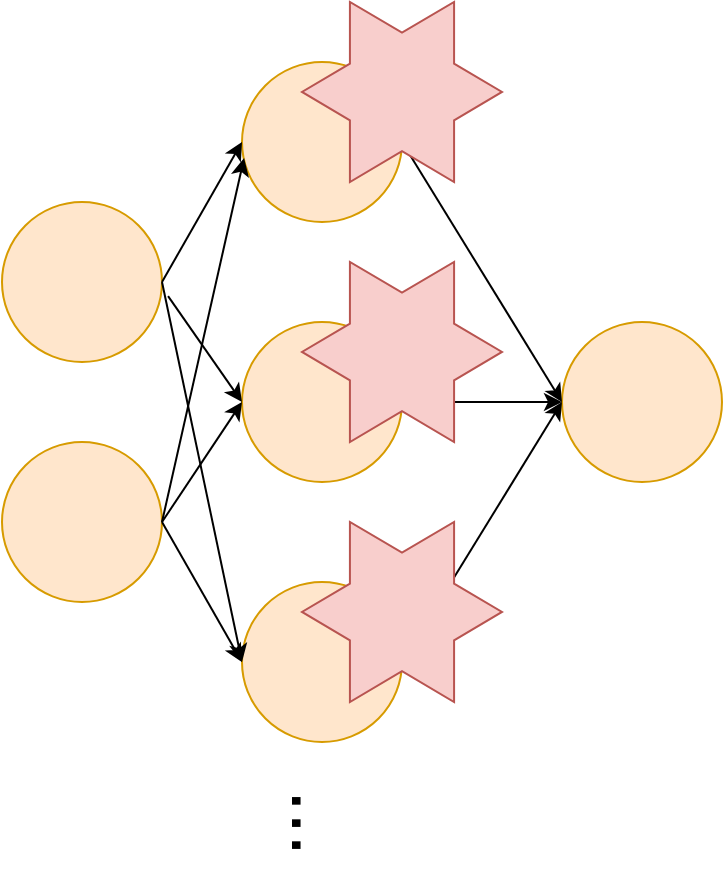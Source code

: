 <mxfile version="14.6.3" type="device"><diagram id="ttAieuZftsAjZl1llR_p" name="Page-1"><mxGraphModel dx="1055" dy="770" grid="1" gridSize="10" guides="1" tooltips="1" connect="1" arrows="1" fold="1" page="1" pageScale="1" pageWidth="850" pageHeight="1100" math="0" shadow="0"><root><mxCell id="0"/><mxCell id="1" parent="0"/><mxCell id="WNfftwQSfES2vjyUPYi8-1" value="" style="ellipse;whiteSpace=wrap;html=1;aspect=fixed;fillColor=#ffe6cc;strokeColor=#d79b00;" vertex="1" parent="1"><mxGeometry x="600" y="300" width="80" height="80" as="geometry"/></mxCell><mxCell id="WNfftwQSfES2vjyUPYi8-4" value="" style="ellipse;whiteSpace=wrap;html=1;aspect=fixed;fillColor=#ffe6cc;strokeColor=#d79b00;" vertex="1" parent="1"><mxGeometry x="440" y="430" width="80" height="80" as="geometry"/></mxCell><mxCell id="WNfftwQSfES2vjyUPYi8-5" value="" style="ellipse;whiteSpace=wrap;html=1;aspect=fixed;fillColor=#ffe6cc;strokeColor=#d79b00;" vertex="1" parent="1"><mxGeometry x="440" y="300" width="80" height="80" as="geometry"/></mxCell><mxCell id="WNfftwQSfES2vjyUPYi8-6" value="" style="ellipse;whiteSpace=wrap;html=1;aspect=fixed;fillColor=#ffe6cc;strokeColor=#d79b00;" vertex="1" parent="1"><mxGeometry x="440" y="170" width="80" height="80" as="geometry"/></mxCell><mxCell id="WNfftwQSfES2vjyUPYi8-11" value="" style="ellipse;whiteSpace=wrap;html=1;aspect=fixed;fillColor=#ffe6cc;strokeColor=#d79b00;" vertex="1" parent="1"><mxGeometry x="320" y="360" width="80" height="80" as="geometry"/></mxCell><mxCell id="WNfftwQSfES2vjyUPYi8-12" value="" style="ellipse;whiteSpace=wrap;html=1;aspect=fixed;fillColor=#ffe6cc;strokeColor=#d79b00;" vertex="1" parent="1"><mxGeometry x="320" y="240" width="80" height="80" as="geometry"/></mxCell><mxCell id="WNfftwQSfES2vjyUPYi8-28" value="" style="endArrow=classic;html=1;" edge="1" parent="1"><mxGeometry width="50" height="50" relative="1" as="geometry"><mxPoint x="400" y="280" as="sourcePoint"/><mxPoint x="440" y="470" as="targetPoint"/></mxGeometry></mxCell><mxCell id="WNfftwQSfES2vjyUPYi8-30" value="" style="endArrow=classic;html=1;exitX=1;exitY=0.5;exitDx=0;exitDy=0;entryX=0;entryY=0.5;entryDx=0;entryDy=0;" edge="1" parent="1" source="WNfftwQSfES2vjyUPYi8-12"><mxGeometry width="50" height="50" relative="1" as="geometry"><mxPoint x="370" y="65" as="sourcePoint"/><mxPoint x="440" y="210" as="targetPoint"/></mxGeometry></mxCell><mxCell id="WNfftwQSfES2vjyUPYi8-32" value="" style="endArrow=classic;html=1;entryX=0;entryY=0.5;entryDx=0;entryDy=0;" edge="1" parent="1"><mxGeometry width="50" height="50" relative="1" as="geometry"><mxPoint x="400" y="400" as="sourcePoint"/><mxPoint x="440" y="470" as="targetPoint"/></mxGeometry></mxCell><mxCell id="WNfftwQSfES2vjyUPYi8-33" value="" style="endArrow=classic;html=1;exitX=1;exitY=0.5;exitDx=0;exitDy=0;entryX=0;entryY=0.5;entryDx=0;entryDy=0;" edge="1" parent="1" source="WNfftwQSfES2vjyUPYi8-11"><mxGeometry width="50" height="50" relative="1" as="geometry"><mxPoint x="260" y="465" as="sourcePoint"/><mxPoint x="440" y="340" as="targetPoint"/></mxGeometry></mxCell><mxCell id="WNfftwQSfES2vjyUPYi8-34" value="" style="endArrow=classic;html=1;entryX=0.013;entryY=0.6;entryDx=0;entryDy=0;entryPerimeter=0;" edge="1" parent="1"><mxGeometry width="50" height="50" relative="1" as="geometry"><mxPoint x="400" y="400" as="sourcePoint"/><mxPoint x="441.04" y="218" as="targetPoint"/></mxGeometry></mxCell><mxCell id="WNfftwQSfES2vjyUPYi8-36" value="" style="endArrow=classic;html=1;entryX=0;entryY=0.5;entryDx=0;entryDy=0;exitX=1.038;exitY=0.588;exitDx=0;exitDy=0;exitPerimeter=0;" edge="1" parent="1" source="WNfftwQSfES2vjyUPYi8-12"><mxGeometry width="50" height="50" relative="1" as="geometry"><mxPoint x="330" y="280" as="sourcePoint"/><mxPoint x="440" y="340" as="targetPoint"/></mxGeometry></mxCell><mxCell id="WNfftwQSfES2vjyUPYi8-47" value="" style="endArrow=classic;html=1;entryX=0;entryY=0.5;entryDx=0;entryDy=0;exitX=1;exitY=0.5;exitDx=0;exitDy=0;" edge="1" parent="1" source="WNfftwQSfES2vjyUPYi8-5" target="WNfftwQSfES2vjyUPYi8-1"><mxGeometry width="50" height="50" relative="1" as="geometry"><mxPoint x="780" y="330" as="sourcePoint"/><mxPoint x="821.04" y="138" as="targetPoint"/></mxGeometry></mxCell><mxCell id="WNfftwQSfES2vjyUPYi8-49" value="" style="endArrow=classic;html=1;entryX=0;entryY=0.5;entryDx=0;entryDy=0;exitX=1;exitY=0.5;exitDx=0;exitDy=0;" edge="1" parent="1" source="WNfftwQSfES2vjyUPYi8-4" target="WNfftwQSfES2vjyUPYi8-1"><mxGeometry width="50" height="50" relative="1" as="geometry"><mxPoint x="780" y="330" as="sourcePoint"/><mxPoint x="821.04" y="138" as="targetPoint"/></mxGeometry></mxCell><mxCell id="WNfftwQSfES2vjyUPYi8-50" value="" style="endArrow=classic;html=1;entryX=0;entryY=0.5;entryDx=0;entryDy=0;exitX=1;exitY=0.5;exitDx=0;exitDy=0;" edge="1" parent="1" source="WNfftwQSfES2vjyUPYi8-6" target="WNfftwQSfES2vjyUPYi8-1"><mxGeometry width="50" height="50" relative="1" as="geometry"><mxPoint x="790" y="340" as="sourcePoint"/><mxPoint x="831.04" y="148" as="targetPoint"/></mxGeometry></mxCell><mxCell id="WNfftwQSfES2vjyUPYi8-52" value="" style="verticalLabelPosition=bottom;verticalAlign=top;html=1;shape=mxgraph.basic.6_point_star;fillColor=#f8cecc;strokeColor=#b85450;" vertex="1" parent="1"><mxGeometry x="470" y="400" width="100" height="90" as="geometry"/></mxCell><mxCell id="WNfftwQSfES2vjyUPYi8-54" value="" style="verticalLabelPosition=bottom;verticalAlign=top;html=1;shape=mxgraph.basic.6_point_star;fillColor=#f8cecc;strokeColor=#b85450;" vertex="1" parent="1"><mxGeometry x="470" y="270" width="100" height="90" as="geometry"/></mxCell><mxCell id="WNfftwQSfES2vjyUPYi8-56" value="" style="verticalLabelPosition=bottom;verticalAlign=top;html=1;shape=mxgraph.basic.6_point_star;fillColor=#f8cecc;strokeColor=#b85450;" vertex="1" parent="1"><mxGeometry x="470" y="140" width="100" height="90" as="geometry"/></mxCell><mxCell id="WNfftwQSfES2vjyUPYi8-61" value="&lt;font style=&quot;font-size: 40px&quot;&gt;...&lt;/font&gt;" style="text;html=1;align=center;verticalAlign=middle;resizable=0;points=[];autosize=1;strokeColor=none;rotation=90;" vertex="1" parent="1"><mxGeometry x="455" y="535" width="50" height="30" as="geometry"/></mxCell></root></mxGraphModel></diagram></mxfile>